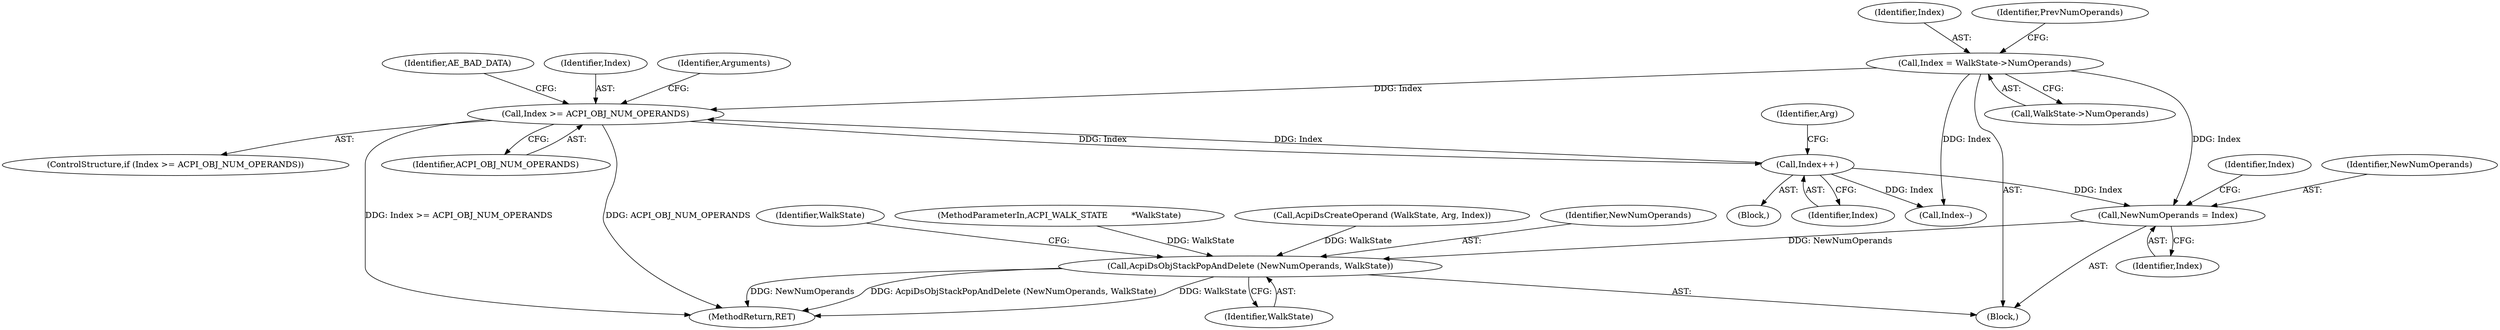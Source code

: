 digraph "0_acpica_987a3b5cf7175916e2a4b6ea5b8e70f830dfe732@API" {
"1000184" [label="(Call,NewNumOperands = Index)"];
"1000120" [label="(Call,Index = WalkState->NumOperands)"];
"1000170" [label="(Call,Index++)"];
"1000143" [label="(Call,Index >= ACPI_OBJ_NUM_OPERANDS)"];
"1000242" [label="(Call,AcpiDsObjStackPopAndDelete (NewNumOperands, WalkState))"];
"1000121" [label="(Identifier,Index)"];
"1000185" [label="(Identifier,NewNumOperands)"];
"1000151" [label="(Identifier,Arguments)"];
"1000187" [label="(Call,Index--)"];
"1000148" [label="(Identifier,AE_BAD_DATA)"];
"1000145" [label="(Identifier,ACPI_OBJ_NUM_OPERANDS)"];
"1000106" [label="(MethodParameterIn,ACPI_WALK_STATE         *WalkState)"];
"1000140" [label="(Identifier,Arg)"];
"1000171" [label="(Identifier,Index)"];
"1000242" [label="(Call,AcpiDsObjStackPopAndDelete (NewNumOperands, WalkState))"];
"1000122" [label="(Call,WalkState->NumOperands)"];
"1000260" [label="(MethodReturn,RET)"];
"1000188" [label="(Identifier,Index)"];
"1000144" [label="(Identifier,Index)"];
"1000120" [label="(Call,Index = WalkState->NumOperands)"];
"1000142" [label="(ControlStructure,if (Index >= ACPI_OBJ_NUM_OPERANDS))"];
"1000184" [label="(Call,NewNumOperands = Index)"];
"1000244" [label="(Identifier,WalkState)"];
"1000127" [label="(Identifier,PrevNumOperands)"];
"1000213" [label="(Call,AcpiDsCreateOperand (WalkState, Arg, Index))"];
"1000108" [label="(Block,)"];
"1000141" [label="(Block,)"];
"1000243" [label="(Identifier,NewNumOperands)"];
"1000143" [label="(Call,Index >= ACPI_OBJ_NUM_OPERANDS)"];
"1000186" [label="(Identifier,Index)"];
"1000170" [label="(Call,Index++)"];
"1000247" [label="(Identifier,WalkState)"];
"1000184" -> "1000108"  [label="AST: "];
"1000184" -> "1000186"  [label="CFG: "];
"1000185" -> "1000184"  [label="AST: "];
"1000186" -> "1000184"  [label="AST: "];
"1000188" -> "1000184"  [label="CFG: "];
"1000120" -> "1000184"  [label="DDG: Index"];
"1000170" -> "1000184"  [label="DDG: Index"];
"1000184" -> "1000242"  [label="DDG: NewNumOperands"];
"1000120" -> "1000108"  [label="AST: "];
"1000120" -> "1000122"  [label="CFG: "];
"1000121" -> "1000120"  [label="AST: "];
"1000122" -> "1000120"  [label="AST: "];
"1000127" -> "1000120"  [label="CFG: "];
"1000120" -> "1000143"  [label="DDG: Index"];
"1000120" -> "1000187"  [label="DDG: Index"];
"1000170" -> "1000141"  [label="AST: "];
"1000170" -> "1000171"  [label="CFG: "];
"1000171" -> "1000170"  [label="AST: "];
"1000140" -> "1000170"  [label="CFG: "];
"1000170" -> "1000143"  [label="DDG: Index"];
"1000143" -> "1000170"  [label="DDG: Index"];
"1000170" -> "1000187"  [label="DDG: Index"];
"1000143" -> "1000142"  [label="AST: "];
"1000143" -> "1000145"  [label="CFG: "];
"1000144" -> "1000143"  [label="AST: "];
"1000145" -> "1000143"  [label="AST: "];
"1000148" -> "1000143"  [label="CFG: "];
"1000151" -> "1000143"  [label="CFG: "];
"1000143" -> "1000260"  [label="DDG: Index >= ACPI_OBJ_NUM_OPERANDS"];
"1000143" -> "1000260"  [label="DDG: ACPI_OBJ_NUM_OPERANDS"];
"1000242" -> "1000108"  [label="AST: "];
"1000242" -> "1000244"  [label="CFG: "];
"1000243" -> "1000242"  [label="AST: "];
"1000244" -> "1000242"  [label="AST: "];
"1000247" -> "1000242"  [label="CFG: "];
"1000242" -> "1000260"  [label="DDG: AcpiDsObjStackPopAndDelete (NewNumOperands, WalkState)"];
"1000242" -> "1000260"  [label="DDG: WalkState"];
"1000242" -> "1000260"  [label="DDG: NewNumOperands"];
"1000213" -> "1000242"  [label="DDG: WalkState"];
"1000106" -> "1000242"  [label="DDG: WalkState"];
}

